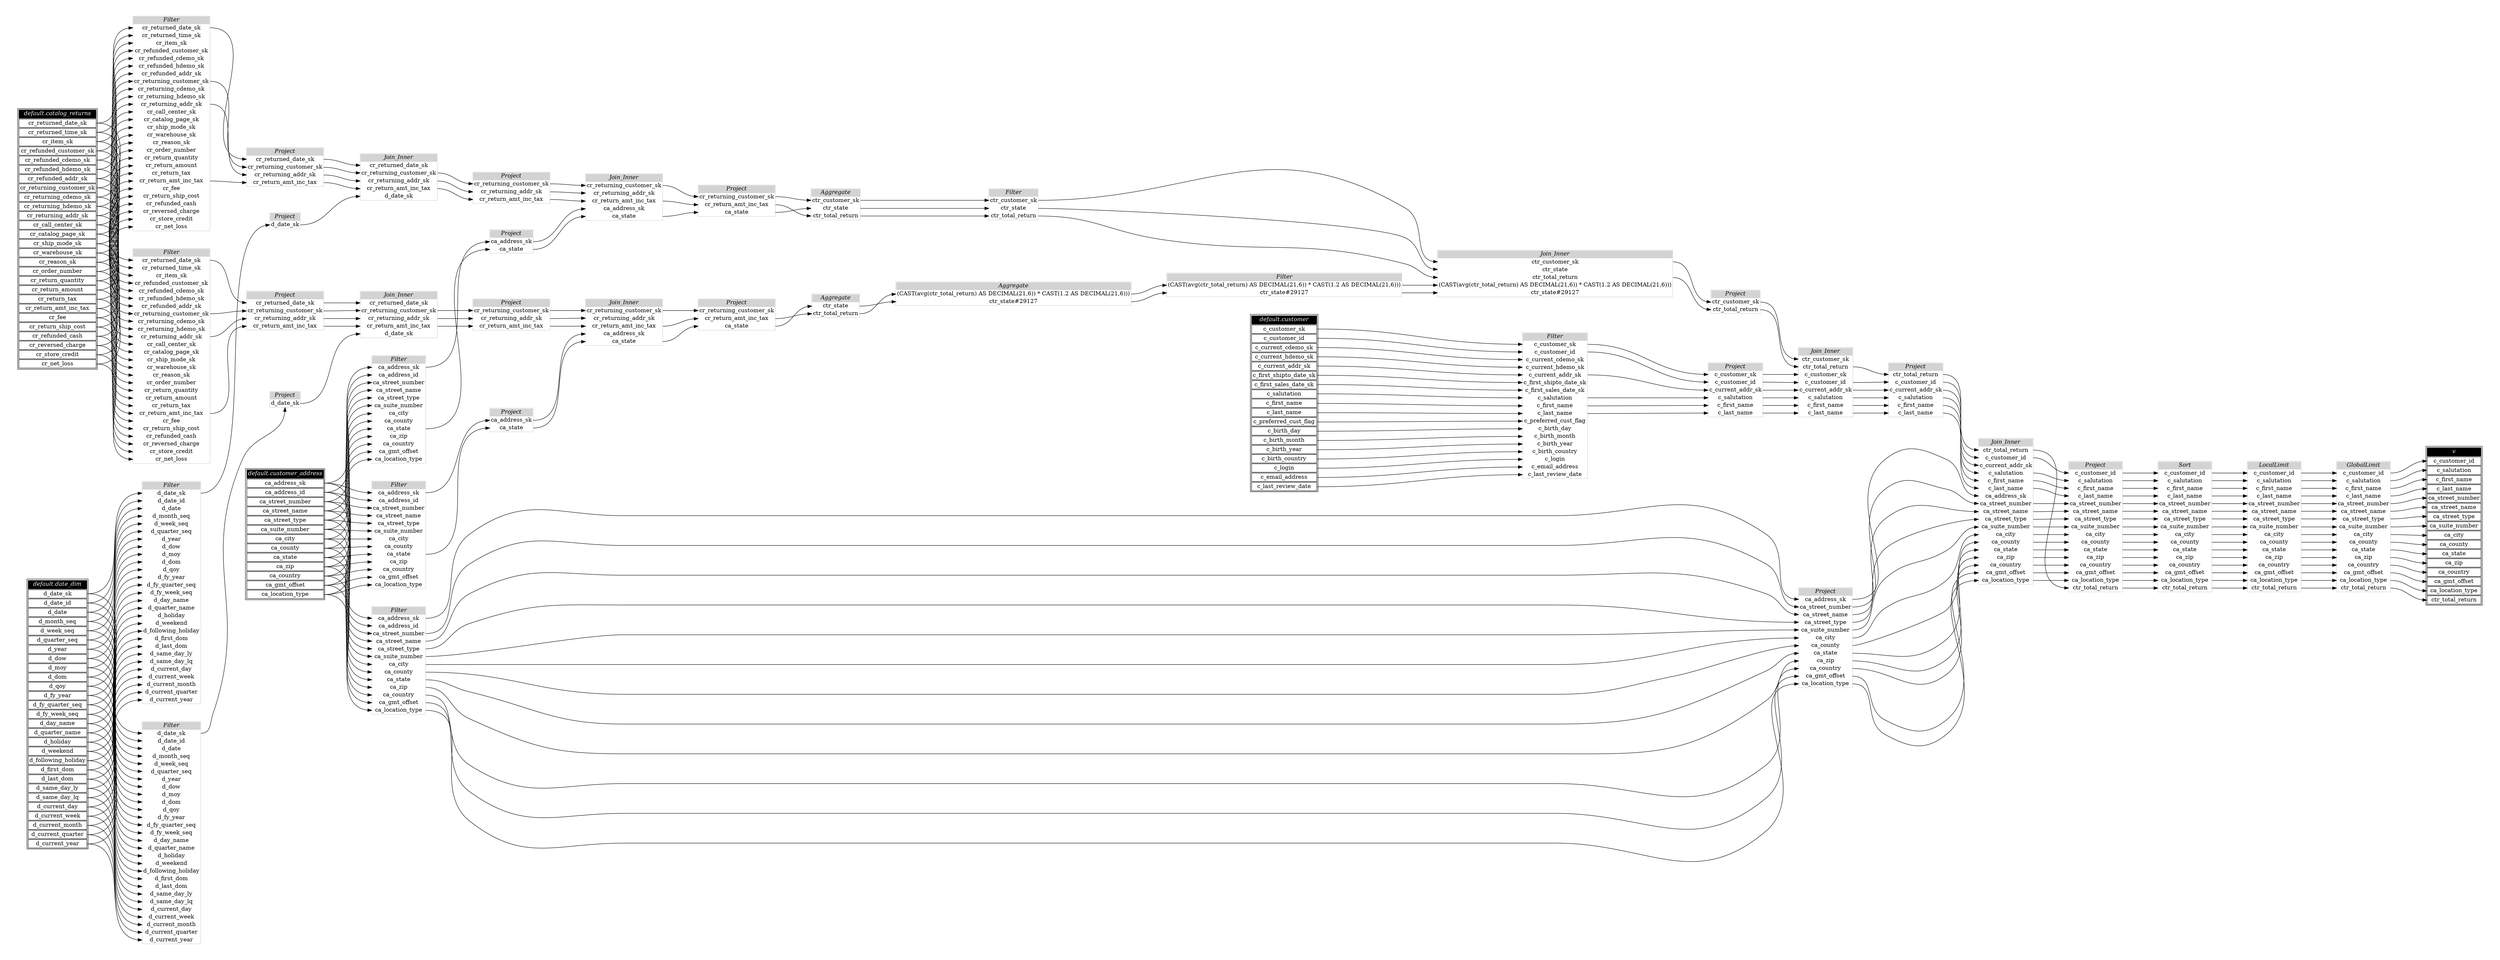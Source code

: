 // Automatically generated by TPCDSFlowTestSuite


digraph {
  graph [pad="0.5" nodesep="0.5" ranksep="1" fontname="Helvetica" rankdir=LR];
  node [shape=plaintext]

  
"Aggregate_4faf268" [label=<
<table color="lightgray" border="1" cellborder="0" cellspacing="0">
  <tr><td bgcolor="lightgray" port="nodeName"><i>Aggregate</i></td></tr>
  <tr><td port="0">(CAST(avg(ctr_total_return) AS DECIMAL(21,6)) * CAST(1.2 AS DECIMAL(21,6)))</td></tr>
<tr><td port="1">ctr_state#29127</td></tr>
</table>>];
     

"Aggregate_63ad8f0" [label=<
<table color="lightgray" border="1" cellborder="0" cellspacing="0">
  <tr><td bgcolor="lightgray" port="nodeName"><i>Aggregate</i></td></tr>
  <tr><td port="0">ctr_customer_sk</td></tr>
<tr><td port="1">ctr_state</td></tr>
<tr><td port="2">ctr_total_return</td></tr>
</table>>];
     

"Aggregate_ccaee70" [label=<
<table color="lightgray" border="1" cellborder="0" cellspacing="0">
  <tr><td bgcolor="lightgray" port="nodeName"><i>Aggregate</i></td></tr>
  <tr><td port="0">ctr_state</td></tr>
<tr><td port="1">ctr_total_return</td></tr>
</table>>];
     

"Filter_25ff10d" [label=<
<table color="lightgray" border="1" cellborder="0" cellspacing="0">
  <tr><td bgcolor="lightgray" port="nodeName"><i>Filter</i></td></tr>
  <tr><td port="0">ctr_customer_sk</td></tr>
<tr><td port="1">ctr_state</td></tr>
<tr><td port="2">ctr_total_return</td></tr>
</table>>];
     

"Filter_2889128" [label=<
<table color="lightgray" border="1" cellborder="0" cellspacing="0">
  <tr><td bgcolor="lightgray" port="nodeName"><i>Filter</i></td></tr>
  <tr><td port="0">ca_address_sk</td></tr>
<tr><td port="1">ca_address_id</td></tr>
<tr><td port="2">ca_street_number</td></tr>
<tr><td port="3">ca_street_name</td></tr>
<tr><td port="4">ca_street_type</td></tr>
<tr><td port="5">ca_suite_number</td></tr>
<tr><td port="6">ca_city</td></tr>
<tr><td port="7">ca_county</td></tr>
<tr><td port="8">ca_state</td></tr>
<tr><td port="9">ca_zip</td></tr>
<tr><td port="10">ca_country</td></tr>
<tr><td port="11">ca_gmt_offset</td></tr>
<tr><td port="12">ca_location_type</td></tr>
</table>>];
     

"Filter_29c713d" [label=<
<table color="lightgray" border="1" cellborder="0" cellspacing="0">
  <tr><td bgcolor="lightgray" port="nodeName"><i>Filter</i></td></tr>
  <tr><td port="0">d_date_sk</td></tr>
<tr><td port="1">d_date_id</td></tr>
<tr><td port="2">d_date</td></tr>
<tr><td port="3">d_month_seq</td></tr>
<tr><td port="4">d_week_seq</td></tr>
<tr><td port="5">d_quarter_seq</td></tr>
<tr><td port="6">d_year</td></tr>
<tr><td port="7">d_dow</td></tr>
<tr><td port="8">d_moy</td></tr>
<tr><td port="9">d_dom</td></tr>
<tr><td port="10">d_qoy</td></tr>
<tr><td port="11">d_fy_year</td></tr>
<tr><td port="12">d_fy_quarter_seq</td></tr>
<tr><td port="13">d_fy_week_seq</td></tr>
<tr><td port="14">d_day_name</td></tr>
<tr><td port="15">d_quarter_name</td></tr>
<tr><td port="16">d_holiday</td></tr>
<tr><td port="17">d_weekend</td></tr>
<tr><td port="18">d_following_holiday</td></tr>
<tr><td port="19">d_first_dom</td></tr>
<tr><td port="20">d_last_dom</td></tr>
<tr><td port="21">d_same_day_ly</td></tr>
<tr><td port="22">d_same_day_lq</td></tr>
<tr><td port="23">d_current_day</td></tr>
<tr><td port="24">d_current_week</td></tr>
<tr><td port="25">d_current_month</td></tr>
<tr><td port="26">d_current_quarter</td></tr>
<tr><td port="27">d_current_year</td></tr>
</table>>];
     

"Filter_5707869" [label=<
<table color="lightgray" border="1" cellborder="0" cellspacing="0">
  <tr><td bgcolor="lightgray" port="nodeName"><i>Filter</i></td></tr>
  <tr><td port="0">d_date_sk</td></tr>
<tr><td port="1">d_date_id</td></tr>
<tr><td port="2">d_date</td></tr>
<tr><td port="3">d_month_seq</td></tr>
<tr><td port="4">d_week_seq</td></tr>
<tr><td port="5">d_quarter_seq</td></tr>
<tr><td port="6">d_year</td></tr>
<tr><td port="7">d_dow</td></tr>
<tr><td port="8">d_moy</td></tr>
<tr><td port="9">d_dom</td></tr>
<tr><td port="10">d_qoy</td></tr>
<tr><td port="11">d_fy_year</td></tr>
<tr><td port="12">d_fy_quarter_seq</td></tr>
<tr><td port="13">d_fy_week_seq</td></tr>
<tr><td port="14">d_day_name</td></tr>
<tr><td port="15">d_quarter_name</td></tr>
<tr><td port="16">d_holiday</td></tr>
<tr><td port="17">d_weekend</td></tr>
<tr><td port="18">d_following_holiday</td></tr>
<tr><td port="19">d_first_dom</td></tr>
<tr><td port="20">d_last_dom</td></tr>
<tr><td port="21">d_same_day_ly</td></tr>
<tr><td port="22">d_same_day_lq</td></tr>
<tr><td port="23">d_current_day</td></tr>
<tr><td port="24">d_current_week</td></tr>
<tr><td port="25">d_current_month</td></tr>
<tr><td port="26">d_current_quarter</td></tr>
<tr><td port="27">d_current_year</td></tr>
</table>>];
     

"Filter_92d1bc7" [label=<
<table color="lightgray" border="1" cellborder="0" cellspacing="0">
  <tr><td bgcolor="lightgray" port="nodeName"><i>Filter</i></td></tr>
  <tr><td port="0">c_customer_sk</td></tr>
<tr><td port="1">c_customer_id</td></tr>
<tr><td port="2">c_current_cdemo_sk</td></tr>
<tr><td port="3">c_current_hdemo_sk</td></tr>
<tr><td port="4">c_current_addr_sk</td></tr>
<tr><td port="5">c_first_shipto_date_sk</td></tr>
<tr><td port="6">c_first_sales_date_sk</td></tr>
<tr><td port="7">c_salutation</td></tr>
<tr><td port="8">c_first_name</td></tr>
<tr><td port="9">c_last_name</td></tr>
<tr><td port="10">c_preferred_cust_flag</td></tr>
<tr><td port="11">c_birth_day</td></tr>
<tr><td port="12">c_birth_month</td></tr>
<tr><td port="13">c_birth_year</td></tr>
<tr><td port="14">c_birth_country</td></tr>
<tr><td port="15">c_login</td></tr>
<tr><td port="16">c_email_address</td></tr>
<tr><td port="17">c_last_review_date</td></tr>
</table>>];
     

"Filter_970981f" [label=<
<table color="lightgray" border="1" cellborder="0" cellspacing="0">
  <tr><td bgcolor="lightgray" port="nodeName"><i>Filter</i></td></tr>
  <tr><td port="0">cr_returned_date_sk</td></tr>
<tr><td port="1">cr_returned_time_sk</td></tr>
<tr><td port="2">cr_item_sk</td></tr>
<tr><td port="3">cr_refunded_customer_sk</td></tr>
<tr><td port="4">cr_refunded_cdemo_sk</td></tr>
<tr><td port="5">cr_refunded_hdemo_sk</td></tr>
<tr><td port="6">cr_refunded_addr_sk</td></tr>
<tr><td port="7">cr_returning_customer_sk</td></tr>
<tr><td port="8">cr_returning_cdemo_sk</td></tr>
<tr><td port="9">cr_returning_hdemo_sk</td></tr>
<tr><td port="10">cr_returning_addr_sk</td></tr>
<tr><td port="11">cr_call_center_sk</td></tr>
<tr><td port="12">cr_catalog_page_sk</td></tr>
<tr><td port="13">cr_ship_mode_sk</td></tr>
<tr><td port="14">cr_warehouse_sk</td></tr>
<tr><td port="15">cr_reason_sk</td></tr>
<tr><td port="16">cr_order_number</td></tr>
<tr><td port="17">cr_return_quantity</td></tr>
<tr><td port="18">cr_return_amount</td></tr>
<tr><td port="19">cr_return_tax</td></tr>
<tr><td port="20">cr_return_amt_inc_tax</td></tr>
<tr><td port="21">cr_fee</td></tr>
<tr><td port="22">cr_return_ship_cost</td></tr>
<tr><td port="23">cr_refunded_cash</td></tr>
<tr><td port="24">cr_reversed_charge</td></tr>
<tr><td port="25">cr_store_credit</td></tr>
<tr><td port="26">cr_net_loss</td></tr>
</table>>];
     

"Filter_9a5bfcf" [label=<
<table color="lightgray" border="1" cellborder="0" cellspacing="0">
  <tr><td bgcolor="lightgray" port="nodeName"><i>Filter</i></td></tr>
  <tr><td port="0">cr_returned_date_sk</td></tr>
<tr><td port="1">cr_returned_time_sk</td></tr>
<tr><td port="2">cr_item_sk</td></tr>
<tr><td port="3">cr_refunded_customer_sk</td></tr>
<tr><td port="4">cr_refunded_cdemo_sk</td></tr>
<tr><td port="5">cr_refunded_hdemo_sk</td></tr>
<tr><td port="6">cr_refunded_addr_sk</td></tr>
<tr><td port="7">cr_returning_customer_sk</td></tr>
<tr><td port="8">cr_returning_cdemo_sk</td></tr>
<tr><td port="9">cr_returning_hdemo_sk</td></tr>
<tr><td port="10">cr_returning_addr_sk</td></tr>
<tr><td port="11">cr_call_center_sk</td></tr>
<tr><td port="12">cr_catalog_page_sk</td></tr>
<tr><td port="13">cr_ship_mode_sk</td></tr>
<tr><td port="14">cr_warehouse_sk</td></tr>
<tr><td port="15">cr_reason_sk</td></tr>
<tr><td port="16">cr_order_number</td></tr>
<tr><td port="17">cr_return_quantity</td></tr>
<tr><td port="18">cr_return_amount</td></tr>
<tr><td port="19">cr_return_tax</td></tr>
<tr><td port="20">cr_return_amt_inc_tax</td></tr>
<tr><td port="21">cr_fee</td></tr>
<tr><td port="22">cr_return_ship_cost</td></tr>
<tr><td port="23">cr_refunded_cash</td></tr>
<tr><td port="24">cr_reversed_charge</td></tr>
<tr><td port="25">cr_store_credit</td></tr>
<tr><td port="26">cr_net_loss</td></tr>
</table>>];
     

"Filter_a758263" [label=<
<table color="lightgray" border="1" cellborder="0" cellspacing="0">
  <tr><td bgcolor="lightgray" port="nodeName"><i>Filter</i></td></tr>
  <tr><td port="0">(CAST(avg(ctr_total_return) AS DECIMAL(21,6)) * CAST(1.2 AS DECIMAL(21,6)))</td></tr>
<tr><td port="1">ctr_state#29127</td></tr>
</table>>];
     

"Filter_b9b3e85" [label=<
<table color="lightgray" border="1" cellborder="0" cellspacing="0">
  <tr><td bgcolor="lightgray" port="nodeName"><i>Filter</i></td></tr>
  <tr><td port="0">ca_address_sk</td></tr>
<tr><td port="1">ca_address_id</td></tr>
<tr><td port="2">ca_street_number</td></tr>
<tr><td port="3">ca_street_name</td></tr>
<tr><td port="4">ca_street_type</td></tr>
<tr><td port="5">ca_suite_number</td></tr>
<tr><td port="6">ca_city</td></tr>
<tr><td port="7">ca_county</td></tr>
<tr><td port="8">ca_state</td></tr>
<tr><td port="9">ca_zip</td></tr>
<tr><td port="10">ca_country</td></tr>
<tr><td port="11">ca_gmt_offset</td></tr>
<tr><td port="12">ca_location_type</td></tr>
</table>>];
     

"Filter_e42b12e" [label=<
<table color="lightgray" border="1" cellborder="0" cellspacing="0">
  <tr><td bgcolor="lightgray" port="nodeName"><i>Filter</i></td></tr>
  <tr><td port="0">ca_address_sk</td></tr>
<tr><td port="1">ca_address_id</td></tr>
<tr><td port="2">ca_street_number</td></tr>
<tr><td port="3">ca_street_name</td></tr>
<tr><td port="4">ca_street_type</td></tr>
<tr><td port="5">ca_suite_number</td></tr>
<tr><td port="6">ca_city</td></tr>
<tr><td port="7">ca_county</td></tr>
<tr><td port="8">ca_state</td></tr>
<tr><td port="9">ca_zip</td></tr>
<tr><td port="10">ca_country</td></tr>
<tr><td port="11">ca_gmt_offset</td></tr>
<tr><td port="12">ca_location_type</td></tr>
</table>>];
     

"GlobalLimit_1ef8890" [label=<
<table color="lightgray" border="1" cellborder="0" cellspacing="0">
  <tr><td bgcolor="lightgray" port="nodeName"><i>GlobalLimit</i></td></tr>
  <tr><td port="0">c_customer_id</td></tr>
<tr><td port="1">c_salutation</td></tr>
<tr><td port="2">c_first_name</td></tr>
<tr><td port="3">c_last_name</td></tr>
<tr><td port="4">ca_street_number</td></tr>
<tr><td port="5">ca_street_name</td></tr>
<tr><td port="6">ca_street_type</td></tr>
<tr><td port="7">ca_suite_number</td></tr>
<tr><td port="8">ca_city</td></tr>
<tr><td port="9">ca_county</td></tr>
<tr><td port="10">ca_state</td></tr>
<tr><td port="11">ca_zip</td></tr>
<tr><td port="12">ca_country</td></tr>
<tr><td port="13">ca_gmt_offset</td></tr>
<tr><td port="14">ca_location_type</td></tr>
<tr><td port="15">ctr_total_return</td></tr>
</table>>];
     

"Join_Inner_1e5fcd0" [label=<
<table color="lightgray" border="1" cellborder="0" cellspacing="0">
  <tr><td bgcolor="lightgray" port="nodeName"><i>Join_Inner</i></td></tr>
  <tr><td port="0">cr_returned_date_sk</td></tr>
<tr><td port="1">cr_returning_customer_sk</td></tr>
<tr><td port="2">cr_returning_addr_sk</td></tr>
<tr><td port="3">cr_return_amt_inc_tax</td></tr>
<tr><td port="4">d_date_sk</td></tr>
</table>>];
     

"Join_Inner_22d3d0d" [label=<
<table color="lightgray" border="1" cellborder="0" cellspacing="0">
  <tr><td bgcolor="lightgray" port="nodeName"><i>Join_Inner</i></td></tr>
  <tr><td port="0">ctr_customer_sk</td></tr>
<tr><td port="1">ctr_total_return</td></tr>
<tr><td port="2">c_customer_sk</td></tr>
<tr><td port="3">c_customer_id</td></tr>
<tr><td port="4">c_current_addr_sk</td></tr>
<tr><td port="5">c_salutation</td></tr>
<tr><td port="6">c_first_name</td></tr>
<tr><td port="7">c_last_name</td></tr>
</table>>];
     

"Join_Inner_6b520e2" [label=<
<table color="lightgray" border="1" cellborder="0" cellspacing="0">
  <tr><td bgcolor="lightgray" port="nodeName"><i>Join_Inner</i></td></tr>
  <tr><td port="0">cr_returned_date_sk</td></tr>
<tr><td port="1">cr_returning_customer_sk</td></tr>
<tr><td port="2">cr_returning_addr_sk</td></tr>
<tr><td port="3">cr_return_amt_inc_tax</td></tr>
<tr><td port="4">d_date_sk</td></tr>
</table>>];
     

"Join_Inner_6c4d53d" [label=<
<table color="lightgray" border="1" cellborder="0" cellspacing="0">
  <tr><td bgcolor="lightgray" port="nodeName"><i>Join_Inner</i></td></tr>
  <tr><td port="0">ctr_customer_sk</td></tr>
<tr><td port="1">ctr_state</td></tr>
<tr><td port="2">ctr_total_return</td></tr>
<tr><td port="3">(CAST(avg(ctr_total_return) AS DECIMAL(21,6)) * CAST(1.2 AS DECIMAL(21,6)))</td></tr>
<tr><td port="4">ctr_state#29127</td></tr>
</table>>];
     

"Join_Inner_9f392e6" [label=<
<table color="lightgray" border="1" cellborder="0" cellspacing="0">
  <tr><td bgcolor="lightgray" port="nodeName"><i>Join_Inner</i></td></tr>
  <tr><td port="0">cr_returning_customer_sk</td></tr>
<tr><td port="1">cr_returning_addr_sk</td></tr>
<tr><td port="2">cr_return_amt_inc_tax</td></tr>
<tr><td port="3">ca_address_sk</td></tr>
<tr><td port="4">ca_state</td></tr>
</table>>];
     

"Join_Inner_a400f19" [label=<
<table color="lightgray" border="1" cellborder="0" cellspacing="0">
  <tr><td bgcolor="lightgray" port="nodeName"><i>Join_Inner</i></td></tr>
  <tr><td port="0">cr_returning_customer_sk</td></tr>
<tr><td port="1">cr_returning_addr_sk</td></tr>
<tr><td port="2">cr_return_amt_inc_tax</td></tr>
<tr><td port="3">ca_address_sk</td></tr>
<tr><td port="4">ca_state</td></tr>
</table>>];
     

"Join_Inner_d819662" [label=<
<table color="lightgray" border="1" cellborder="0" cellspacing="0">
  <tr><td bgcolor="lightgray" port="nodeName"><i>Join_Inner</i></td></tr>
  <tr><td port="0">ctr_total_return</td></tr>
<tr><td port="1">c_customer_id</td></tr>
<tr><td port="2">c_current_addr_sk</td></tr>
<tr><td port="3">c_salutation</td></tr>
<tr><td port="4">c_first_name</td></tr>
<tr><td port="5">c_last_name</td></tr>
<tr><td port="6">ca_address_sk</td></tr>
<tr><td port="7">ca_street_number</td></tr>
<tr><td port="8">ca_street_name</td></tr>
<tr><td port="9">ca_street_type</td></tr>
<tr><td port="10">ca_suite_number</td></tr>
<tr><td port="11">ca_city</td></tr>
<tr><td port="12">ca_county</td></tr>
<tr><td port="13">ca_state</td></tr>
<tr><td port="14">ca_zip</td></tr>
<tr><td port="15">ca_country</td></tr>
<tr><td port="16">ca_gmt_offset</td></tr>
<tr><td port="17">ca_location_type</td></tr>
</table>>];
     

"LocalLimit_5e325e5" [label=<
<table color="lightgray" border="1" cellborder="0" cellspacing="0">
  <tr><td bgcolor="lightgray" port="nodeName"><i>LocalLimit</i></td></tr>
  <tr><td port="0">c_customer_id</td></tr>
<tr><td port="1">c_salutation</td></tr>
<tr><td port="2">c_first_name</td></tr>
<tr><td port="3">c_last_name</td></tr>
<tr><td port="4">ca_street_number</td></tr>
<tr><td port="5">ca_street_name</td></tr>
<tr><td port="6">ca_street_type</td></tr>
<tr><td port="7">ca_suite_number</td></tr>
<tr><td port="8">ca_city</td></tr>
<tr><td port="9">ca_county</td></tr>
<tr><td port="10">ca_state</td></tr>
<tr><td port="11">ca_zip</td></tr>
<tr><td port="12">ca_country</td></tr>
<tr><td port="13">ca_gmt_offset</td></tr>
<tr><td port="14">ca_location_type</td></tr>
<tr><td port="15">ctr_total_return</td></tr>
</table>>];
     

"Project_12f8a5c" [label=<
<table color="lightgray" border="1" cellborder="0" cellspacing="0">
  <tr><td bgcolor="lightgray" port="nodeName"><i>Project</i></td></tr>
  <tr><td port="0">c_customer_sk</td></tr>
<tr><td port="1">c_customer_id</td></tr>
<tr><td port="2">c_current_addr_sk</td></tr>
<tr><td port="3">c_salutation</td></tr>
<tr><td port="4">c_first_name</td></tr>
<tr><td port="5">c_last_name</td></tr>
</table>>];
     

"Project_3a1d120" [label=<
<table color="lightgray" border="1" cellborder="0" cellspacing="0">
  <tr><td bgcolor="lightgray" port="nodeName"><i>Project</i></td></tr>
  <tr><td port="0">ca_address_sk</td></tr>
<tr><td port="1">ca_state</td></tr>
</table>>];
     

"Project_4c7f43f" [label=<
<table color="lightgray" border="1" cellborder="0" cellspacing="0">
  <tr><td bgcolor="lightgray" port="nodeName"><i>Project</i></td></tr>
  <tr><td port="0">d_date_sk</td></tr>
</table>>];
     

"Project_5468d86" [label=<
<table color="lightgray" border="1" cellborder="0" cellspacing="0">
  <tr><td bgcolor="lightgray" port="nodeName"><i>Project</i></td></tr>
  <tr><td port="0">ca_address_sk</td></tr>
<tr><td port="1">ca_street_number</td></tr>
<tr><td port="2">ca_street_name</td></tr>
<tr><td port="3">ca_street_type</td></tr>
<tr><td port="4">ca_suite_number</td></tr>
<tr><td port="5">ca_city</td></tr>
<tr><td port="6">ca_county</td></tr>
<tr><td port="7">ca_state</td></tr>
<tr><td port="8">ca_zip</td></tr>
<tr><td port="9">ca_country</td></tr>
<tr><td port="10">ca_gmt_offset</td></tr>
<tr><td port="11">ca_location_type</td></tr>
</table>>];
     

"Project_598e6ea" [label=<
<table color="lightgray" border="1" cellborder="0" cellspacing="0">
  <tr><td bgcolor="lightgray" port="nodeName"><i>Project</i></td></tr>
  <tr><td port="0">cr_returning_customer_sk</td></tr>
<tr><td port="1">cr_returning_addr_sk</td></tr>
<tr><td port="2">cr_return_amt_inc_tax</td></tr>
</table>>];
     

"Project_5d15717" [label=<
<table color="lightgray" border="1" cellborder="0" cellspacing="0">
  <tr><td bgcolor="lightgray" port="nodeName"><i>Project</i></td></tr>
  <tr><td port="0">cr_returned_date_sk</td></tr>
<tr><td port="1">cr_returning_customer_sk</td></tr>
<tr><td port="2">cr_returning_addr_sk</td></tr>
<tr><td port="3">cr_return_amt_inc_tax</td></tr>
</table>>];
     

"Project_66303fc" [label=<
<table color="lightgray" border="1" cellborder="0" cellspacing="0">
  <tr><td bgcolor="lightgray" port="nodeName"><i>Project</i></td></tr>
  <tr><td port="0">c_customer_id</td></tr>
<tr><td port="1">c_salutation</td></tr>
<tr><td port="2">c_first_name</td></tr>
<tr><td port="3">c_last_name</td></tr>
<tr><td port="4">ca_street_number</td></tr>
<tr><td port="5">ca_street_name</td></tr>
<tr><td port="6">ca_street_type</td></tr>
<tr><td port="7">ca_suite_number</td></tr>
<tr><td port="8">ca_city</td></tr>
<tr><td port="9">ca_county</td></tr>
<tr><td port="10">ca_state</td></tr>
<tr><td port="11">ca_zip</td></tr>
<tr><td port="12">ca_country</td></tr>
<tr><td port="13">ca_gmt_offset</td></tr>
<tr><td port="14">ca_location_type</td></tr>
<tr><td port="15">ctr_total_return</td></tr>
</table>>];
     

"Project_7632cba" [label=<
<table color="lightgray" border="1" cellborder="0" cellspacing="0">
  <tr><td bgcolor="lightgray" port="nodeName"><i>Project</i></td></tr>
  <tr><td port="0">cr_returning_customer_sk</td></tr>
<tr><td port="1">cr_return_amt_inc_tax</td></tr>
<tr><td port="2">ca_state</td></tr>
</table>>];
     

"Project_8134287" [label=<
<table color="lightgray" border="1" cellborder="0" cellspacing="0">
  <tr><td bgcolor="lightgray" port="nodeName"><i>Project</i></td></tr>
  <tr><td port="0">ctr_total_return</td></tr>
<tr><td port="1">c_customer_id</td></tr>
<tr><td port="2">c_current_addr_sk</td></tr>
<tr><td port="3">c_salutation</td></tr>
<tr><td port="4">c_first_name</td></tr>
<tr><td port="5">c_last_name</td></tr>
</table>>];
     

"Project_8ffe678" [label=<
<table color="lightgray" border="1" cellborder="0" cellspacing="0">
  <tr><td bgcolor="lightgray" port="nodeName"><i>Project</i></td></tr>
  <tr><td port="0">cr_returning_customer_sk</td></tr>
<tr><td port="1">cr_returning_addr_sk</td></tr>
<tr><td port="2">cr_return_amt_inc_tax</td></tr>
</table>>];
     

"Project_900036c" [label=<
<table color="lightgray" border="1" cellborder="0" cellspacing="0">
  <tr><td bgcolor="lightgray" port="nodeName"><i>Project</i></td></tr>
  <tr><td port="0">ctr_customer_sk</td></tr>
<tr><td port="1">ctr_total_return</td></tr>
</table>>];
     

"Project_bb21316" [label=<
<table color="lightgray" border="1" cellborder="0" cellspacing="0">
  <tr><td bgcolor="lightgray" port="nodeName"><i>Project</i></td></tr>
  <tr><td port="0">ca_address_sk</td></tr>
<tr><td port="1">ca_state</td></tr>
</table>>];
     

"Project_e6acd89" [label=<
<table color="lightgray" border="1" cellborder="0" cellspacing="0">
  <tr><td bgcolor="lightgray" port="nodeName"><i>Project</i></td></tr>
  <tr><td port="0">cr_returned_date_sk</td></tr>
<tr><td port="1">cr_returning_customer_sk</td></tr>
<tr><td port="2">cr_returning_addr_sk</td></tr>
<tr><td port="3">cr_return_amt_inc_tax</td></tr>
</table>>];
     

"Project_fb8ad3b" [label=<
<table color="lightgray" border="1" cellborder="0" cellspacing="0">
  <tr><td bgcolor="lightgray" port="nodeName"><i>Project</i></td></tr>
  <tr><td port="0">cr_returning_customer_sk</td></tr>
<tr><td port="1">cr_return_amt_inc_tax</td></tr>
<tr><td port="2">ca_state</td></tr>
</table>>];
     

"Project_fd31bdd" [label=<
<table color="lightgray" border="1" cellborder="0" cellspacing="0">
  <tr><td bgcolor="lightgray" port="nodeName"><i>Project</i></td></tr>
  <tr><td port="0">d_date_sk</td></tr>
</table>>];
     

"Sort_0e99eb8" [label=<
<table color="lightgray" border="1" cellborder="0" cellspacing="0">
  <tr><td bgcolor="lightgray" port="nodeName"><i>Sort</i></td></tr>
  <tr><td port="0">c_customer_id</td></tr>
<tr><td port="1">c_salutation</td></tr>
<tr><td port="2">c_first_name</td></tr>
<tr><td port="3">c_last_name</td></tr>
<tr><td port="4">ca_street_number</td></tr>
<tr><td port="5">ca_street_name</td></tr>
<tr><td port="6">ca_street_type</td></tr>
<tr><td port="7">ca_suite_number</td></tr>
<tr><td port="8">ca_city</td></tr>
<tr><td port="9">ca_county</td></tr>
<tr><td port="10">ca_state</td></tr>
<tr><td port="11">ca_zip</td></tr>
<tr><td port="12">ca_country</td></tr>
<tr><td port="13">ca_gmt_offset</td></tr>
<tr><td port="14">ca_location_type</td></tr>
<tr><td port="15">ctr_total_return</td></tr>
</table>>];
     

"default.catalog_returns" [color="black" label=<
<table>
  <tr><td bgcolor="black" port="nodeName"><i><font color="white">default.catalog_returns</font></i></td></tr>
  <tr><td port="0">cr_returned_date_sk</td></tr>
<tr><td port="1">cr_returned_time_sk</td></tr>
<tr><td port="2">cr_item_sk</td></tr>
<tr><td port="3">cr_refunded_customer_sk</td></tr>
<tr><td port="4">cr_refunded_cdemo_sk</td></tr>
<tr><td port="5">cr_refunded_hdemo_sk</td></tr>
<tr><td port="6">cr_refunded_addr_sk</td></tr>
<tr><td port="7">cr_returning_customer_sk</td></tr>
<tr><td port="8">cr_returning_cdemo_sk</td></tr>
<tr><td port="9">cr_returning_hdemo_sk</td></tr>
<tr><td port="10">cr_returning_addr_sk</td></tr>
<tr><td port="11">cr_call_center_sk</td></tr>
<tr><td port="12">cr_catalog_page_sk</td></tr>
<tr><td port="13">cr_ship_mode_sk</td></tr>
<tr><td port="14">cr_warehouse_sk</td></tr>
<tr><td port="15">cr_reason_sk</td></tr>
<tr><td port="16">cr_order_number</td></tr>
<tr><td port="17">cr_return_quantity</td></tr>
<tr><td port="18">cr_return_amount</td></tr>
<tr><td port="19">cr_return_tax</td></tr>
<tr><td port="20">cr_return_amt_inc_tax</td></tr>
<tr><td port="21">cr_fee</td></tr>
<tr><td port="22">cr_return_ship_cost</td></tr>
<tr><td port="23">cr_refunded_cash</td></tr>
<tr><td port="24">cr_reversed_charge</td></tr>
<tr><td port="25">cr_store_credit</td></tr>
<tr><td port="26">cr_net_loss</td></tr>
</table>>];
     

"default.customer" [color="black" label=<
<table>
  <tr><td bgcolor="black" port="nodeName"><i><font color="white">default.customer</font></i></td></tr>
  <tr><td port="0">c_customer_sk</td></tr>
<tr><td port="1">c_customer_id</td></tr>
<tr><td port="2">c_current_cdemo_sk</td></tr>
<tr><td port="3">c_current_hdemo_sk</td></tr>
<tr><td port="4">c_current_addr_sk</td></tr>
<tr><td port="5">c_first_shipto_date_sk</td></tr>
<tr><td port="6">c_first_sales_date_sk</td></tr>
<tr><td port="7">c_salutation</td></tr>
<tr><td port="8">c_first_name</td></tr>
<tr><td port="9">c_last_name</td></tr>
<tr><td port="10">c_preferred_cust_flag</td></tr>
<tr><td port="11">c_birth_day</td></tr>
<tr><td port="12">c_birth_month</td></tr>
<tr><td port="13">c_birth_year</td></tr>
<tr><td port="14">c_birth_country</td></tr>
<tr><td port="15">c_login</td></tr>
<tr><td port="16">c_email_address</td></tr>
<tr><td port="17">c_last_review_date</td></tr>
</table>>];
     

"default.customer_address" [color="black" label=<
<table>
  <tr><td bgcolor="black" port="nodeName"><i><font color="white">default.customer_address</font></i></td></tr>
  <tr><td port="0">ca_address_sk</td></tr>
<tr><td port="1">ca_address_id</td></tr>
<tr><td port="2">ca_street_number</td></tr>
<tr><td port="3">ca_street_name</td></tr>
<tr><td port="4">ca_street_type</td></tr>
<tr><td port="5">ca_suite_number</td></tr>
<tr><td port="6">ca_city</td></tr>
<tr><td port="7">ca_county</td></tr>
<tr><td port="8">ca_state</td></tr>
<tr><td port="9">ca_zip</td></tr>
<tr><td port="10">ca_country</td></tr>
<tr><td port="11">ca_gmt_offset</td></tr>
<tr><td port="12">ca_location_type</td></tr>
</table>>];
     

"default.date_dim" [color="black" label=<
<table>
  <tr><td bgcolor="black" port="nodeName"><i><font color="white">default.date_dim</font></i></td></tr>
  <tr><td port="0">d_date_sk</td></tr>
<tr><td port="1">d_date_id</td></tr>
<tr><td port="2">d_date</td></tr>
<tr><td port="3">d_month_seq</td></tr>
<tr><td port="4">d_week_seq</td></tr>
<tr><td port="5">d_quarter_seq</td></tr>
<tr><td port="6">d_year</td></tr>
<tr><td port="7">d_dow</td></tr>
<tr><td port="8">d_moy</td></tr>
<tr><td port="9">d_dom</td></tr>
<tr><td port="10">d_qoy</td></tr>
<tr><td port="11">d_fy_year</td></tr>
<tr><td port="12">d_fy_quarter_seq</td></tr>
<tr><td port="13">d_fy_week_seq</td></tr>
<tr><td port="14">d_day_name</td></tr>
<tr><td port="15">d_quarter_name</td></tr>
<tr><td port="16">d_holiday</td></tr>
<tr><td port="17">d_weekend</td></tr>
<tr><td port="18">d_following_holiday</td></tr>
<tr><td port="19">d_first_dom</td></tr>
<tr><td port="20">d_last_dom</td></tr>
<tr><td port="21">d_same_day_ly</td></tr>
<tr><td port="22">d_same_day_lq</td></tr>
<tr><td port="23">d_current_day</td></tr>
<tr><td port="24">d_current_week</td></tr>
<tr><td port="25">d_current_month</td></tr>
<tr><td port="26">d_current_quarter</td></tr>
<tr><td port="27">d_current_year</td></tr>
</table>>];
     

"v" [color="black" label=<
<table>
  <tr><td bgcolor="black" port="nodeName"><i><font color="white">v</font></i></td></tr>
  <tr><td port="0">c_customer_id</td></tr>
<tr><td port="1">c_salutation</td></tr>
<tr><td port="2">c_first_name</td></tr>
<tr><td port="3">c_last_name</td></tr>
<tr><td port="4">ca_street_number</td></tr>
<tr><td port="5">ca_street_name</td></tr>
<tr><td port="6">ca_street_type</td></tr>
<tr><td port="7">ca_suite_number</td></tr>
<tr><td port="8">ca_city</td></tr>
<tr><td port="9">ca_county</td></tr>
<tr><td port="10">ca_state</td></tr>
<tr><td port="11">ca_zip</td></tr>
<tr><td port="12">ca_country</td></tr>
<tr><td port="13">ca_gmt_offset</td></tr>
<tr><td port="14">ca_location_type</td></tr>
<tr><td port="15">ctr_total_return</td></tr>
</table>>];
     
  "Aggregate_4faf268":0 -> "Filter_a758263":0;
"Aggregate_4faf268":1 -> "Filter_a758263":1;
"Aggregate_63ad8f0":0 -> "Filter_25ff10d":0;
"Aggregate_63ad8f0":1 -> "Filter_25ff10d":1;
"Aggregate_63ad8f0":2 -> "Filter_25ff10d":2;
"Aggregate_ccaee70":0 -> "Aggregate_4faf268":1;
"Aggregate_ccaee70":1 -> "Aggregate_4faf268":0;
"Filter_25ff10d":0 -> "Join_Inner_6c4d53d":0;
"Filter_25ff10d":1 -> "Join_Inner_6c4d53d":1;
"Filter_25ff10d":2 -> "Join_Inner_6c4d53d":2;
"Filter_2889128":0 -> "Project_3a1d120":0;
"Filter_2889128":8 -> "Project_3a1d120":1;
"Filter_29c713d":0 -> "Project_4c7f43f":0;
"Filter_5707869":0 -> "Project_fd31bdd":0;
"Filter_92d1bc7":0 -> "Project_12f8a5c":0;
"Filter_92d1bc7":1 -> "Project_12f8a5c":1;
"Filter_92d1bc7":4 -> "Project_12f8a5c":2;
"Filter_92d1bc7":7 -> "Project_12f8a5c":3;
"Filter_92d1bc7":8 -> "Project_12f8a5c":4;
"Filter_92d1bc7":9 -> "Project_12f8a5c":5;
"Filter_970981f":0 -> "Project_e6acd89":0;
"Filter_970981f":10 -> "Project_e6acd89":2;
"Filter_970981f":20 -> "Project_e6acd89":3;
"Filter_970981f":7 -> "Project_e6acd89":1;
"Filter_9a5bfcf":0 -> "Project_5d15717":0;
"Filter_9a5bfcf":10 -> "Project_5d15717":2;
"Filter_9a5bfcf":20 -> "Project_5d15717":3;
"Filter_9a5bfcf":7 -> "Project_5d15717":1;
"Filter_a758263":0 -> "Join_Inner_6c4d53d":3;
"Filter_a758263":1 -> "Join_Inner_6c4d53d":4;
"Filter_b9b3e85":0 -> "Project_5468d86":0;
"Filter_b9b3e85":10 -> "Project_5468d86":9;
"Filter_b9b3e85":11 -> "Project_5468d86":10;
"Filter_b9b3e85":12 -> "Project_5468d86":11;
"Filter_b9b3e85":2 -> "Project_5468d86":1;
"Filter_b9b3e85":3 -> "Project_5468d86":2;
"Filter_b9b3e85":4 -> "Project_5468d86":3;
"Filter_b9b3e85":5 -> "Project_5468d86":4;
"Filter_b9b3e85":6 -> "Project_5468d86":5;
"Filter_b9b3e85":7 -> "Project_5468d86":6;
"Filter_b9b3e85":8 -> "Project_5468d86":7;
"Filter_b9b3e85":9 -> "Project_5468d86":8;
"Filter_e42b12e":0 -> "Project_bb21316":0;
"Filter_e42b12e":8 -> "Project_bb21316":1;
"GlobalLimit_1ef8890":0 -> "v":0;
"GlobalLimit_1ef8890":1 -> "v":1;
"GlobalLimit_1ef8890":10 -> "v":10;
"GlobalLimit_1ef8890":11 -> "v":11;
"GlobalLimit_1ef8890":12 -> "v":12;
"GlobalLimit_1ef8890":13 -> "v":13;
"GlobalLimit_1ef8890":14 -> "v":14;
"GlobalLimit_1ef8890":15 -> "v":15;
"GlobalLimit_1ef8890":2 -> "v":2;
"GlobalLimit_1ef8890":3 -> "v":3;
"GlobalLimit_1ef8890":4 -> "v":4;
"GlobalLimit_1ef8890":5 -> "v":5;
"GlobalLimit_1ef8890":6 -> "v":6;
"GlobalLimit_1ef8890":7 -> "v":7;
"GlobalLimit_1ef8890":8 -> "v":8;
"GlobalLimit_1ef8890":9 -> "v":9;
"Join_Inner_1e5fcd0":1 -> "Project_8ffe678":0;
"Join_Inner_1e5fcd0":2 -> "Project_8ffe678":1;
"Join_Inner_1e5fcd0":3 -> "Project_8ffe678":2;
"Join_Inner_22d3d0d":1 -> "Project_8134287":0;
"Join_Inner_22d3d0d":3 -> "Project_8134287":1;
"Join_Inner_22d3d0d":4 -> "Project_8134287":2;
"Join_Inner_22d3d0d":5 -> "Project_8134287":3;
"Join_Inner_22d3d0d":6 -> "Project_8134287":4;
"Join_Inner_22d3d0d":7 -> "Project_8134287":5;
"Join_Inner_6b520e2":1 -> "Project_598e6ea":0;
"Join_Inner_6b520e2":2 -> "Project_598e6ea":1;
"Join_Inner_6b520e2":3 -> "Project_598e6ea":2;
"Join_Inner_6c4d53d":0 -> "Project_900036c":0;
"Join_Inner_6c4d53d":2 -> "Project_900036c":1;
"Join_Inner_9f392e6":0 -> "Project_fb8ad3b":0;
"Join_Inner_9f392e6":2 -> "Project_fb8ad3b":1;
"Join_Inner_9f392e6":4 -> "Project_fb8ad3b":2;
"Join_Inner_a400f19":0 -> "Project_7632cba":0;
"Join_Inner_a400f19":2 -> "Project_7632cba":1;
"Join_Inner_a400f19":4 -> "Project_7632cba":2;
"Join_Inner_d819662":0 -> "Project_66303fc":15;
"Join_Inner_d819662":1 -> "Project_66303fc":0;
"Join_Inner_d819662":10 -> "Project_66303fc":7;
"Join_Inner_d819662":11 -> "Project_66303fc":8;
"Join_Inner_d819662":12 -> "Project_66303fc":9;
"Join_Inner_d819662":13 -> "Project_66303fc":10;
"Join_Inner_d819662":14 -> "Project_66303fc":11;
"Join_Inner_d819662":15 -> "Project_66303fc":12;
"Join_Inner_d819662":16 -> "Project_66303fc":13;
"Join_Inner_d819662":17 -> "Project_66303fc":14;
"Join_Inner_d819662":3 -> "Project_66303fc":1;
"Join_Inner_d819662":4 -> "Project_66303fc":2;
"Join_Inner_d819662":5 -> "Project_66303fc":3;
"Join_Inner_d819662":7 -> "Project_66303fc":4;
"Join_Inner_d819662":8 -> "Project_66303fc":5;
"Join_Inner_d819662":9 -> "Project_66303fc":6;
"LocalLimit_5e325e5":0 -> "GlobalLimit_1ef8890":0;
"LocalLimit_5e325e5":1 -> "GlobalLimit_1ef8890":1;
"LocalLimit_5e325e5":10 -> "GlobalLimit_1ef8890":10;
"LocalLimit_5e325e5":11 -> "GlobalLimit_1ef8890":11;
"LocalLimit_5e325e5":12 -> "GlobalLimit_1ef8890":12;
"LocalLimit_5e325e5":13 -> "GlobalLimit_1ef8890":13;
"LocalLimit_5e325e5":14 -> "GlobalLimit_1ef8890":14;
"LocalLimit_5e325e5":15 -> "GlobalLimit_1ef8890":15;
"LocalLimit_5e325e5":2 -> "GlobalLimit_1ef8890":2;
"LocalLimit_5e325e5":3 -> "GlobalLimit_1ef8890":3;
"LocalLimit_5e325e5":4 -> "GlobalLimit_1ef8890":4;
"LocalLimit_5e325e5":5 -> "GlobalLimit_1ef8890":5;
"LocalLimit_5e325e5":6 -> "GlobalLimit_1ef8890":6;
"LocalLimit_5e325e5":7 -> "GlobalLimit_1ef8890":7;
"LocalLimit_5e325e5":8 -> "GlobalLimit_1ef8890":8;
"LocalLimit_5e325e5":9 -> "GlobalLimit_1ef8890":9;
"Project_12f8a5c":0 -> "Join_Inner_22d3d0d":2;
"Project_12f8a5c":1 -> "Join_Inner_22d3d0d":3;
"Project_12f8a5c":2 -> "Join_Inner_22d3d0d":4;
"Project_12f8a5c":3 -> "Join_Inner_22d3d0d":5;
"Project_12f8a5c":4 -> "Join_Inner_22d3d0d":6;
"Project_12f8a5c":5 -> "Join_Inner_22d3d0d":7;
"Project_3a1d120":0 -> "Join_Inner_a400f19":3;
"Project_3a1d120":1 -> "Join_Inner_a400f19":4;
"Project_4c7f43f":0 -> "Join_Inner_1e5fcd0":4;
"Project_5468d86":0 -> "Join_Inner_d819662":6;
"Project_5468d86":1 -> "Join_Inner_d819662":7;
"Project_5468d86":10 -> "Join_Inner_d819662":16;
"Project_5468d86":11 -> "Join_Inner_d819662":17;
"Project_5468d86":2 -> "Join_Inner_d819662":8;
"Project_5468d86":3 -> "Join_Inner_d819662":9;
"Project_5468d86":4 -> "Join_Inner_d819662":10;
"Project_5468d86":5 -> "Join_Inner_d819662":11;
"Project_5468d86":6 -> "Join_Inner_d819662":12;
"Project_5468d86":7 -> "Join_Inner_d819662":13;
"Project_5468d86":8 -> "Join_Inner_d819662":14;
"Project_5468d86":9 -> "Join_Inner_d819662":15;
"Project_598e6ea":0 -> "Join_Inner_a400f19":0;
"Project_598e6ea":1 -> "Join_Inner_a400f19":1;
"Project_598e6ea":2 -> "Join_Inner_a400f19":2;
"Project_5d15717":0 -> "Join_Inner_1e5fcd0":0;
"Project_5d15717":1 -> "Join_Inner_1e5fcd0":1;
"Project_5d15717":2 -> "Join_Inner_1e5fcd0":2;
"Project_5d15717":3 -> "Join_Inner_1e5fcd0":3;
"Project_66303fc":0 -> "Sort_0e99eb8":0;
"Project_66303fc":1 -> "Sort_0e99eb8":1;
"Project_66303fc":10 -> "Sort_0e99eb8":10;
"Project_66303fc":11 -> "Sort_0e99eb8":11;
"Project_66303fc":12 -> "Sort_0e99eb8":12;
"Project_66303fc":13 -> "Sort_0e99eb8":13;
"Project_66303fc":14 -> "Sort_0e99eb8":14;
"Project_66303fc":15 -> "Sort_0e99eb8":15;
"Project_66303fc":2 -> "Sort_0e99eb8":2;
"Project_66303fc":3 -> "Sort_0e99eb8":3;
"Project_66303fc":4 -> "Sort_0e99eb8":4;
"Project_66303fc":5 -> "Sort_0e99eb8":5;
"Project_66303fc":6 -> "Sort_0e99eb8":6;
"Project_66303fc":7 -> "Sort_0e99eb8":7;
"Project_66303fc":8 -> "Sort_0e99eb8":8;
"Project_66303fc":9 -> "Sort_0e99eb8":9;
"Project_7632cba":0 -> "Aggregate_63ad8f0":0;
"Project_7632cba":1 -> "Aggregate_63ad8f0":2;
"Project_7632cba":2 -> "Aggregate_63ad8f0":1;
"Project_8134287":0 -> "Join_Inner_d819662":0;
"Project_8134287":1 -> "Join_Inner_d819662":1;
"Project_8134287":2 -> "Join_Inner_d819662":2;
"Project_8134287":3 -> "Join_Inner_d819662":3;
"Project_8134287":4 -> "Join_Inner_d819662":4;
"Project_8134287":5 -> "Join_Inner_d819662":5;
"Project_8ffe678":0 -> "Join_Inner_9f392e6":0;
"Project_8ffe678":1 -> "Join_Inner_9f392e6":1;
"Project_8ffe678":2 -> "Join_Inner_9f392e6":2;
"Project_900036c":0 -> "Join_Inner_22d3d0d":0;
"Project_900036c":1 -> "Join_Inner_22d3d0d":1;
"Project_bb21316":0 -> "Join_Inner_9f392e6":3;
"Project_bb21316":1 -> "Join_Inner_9f392e6":4;
"Project_e6acd89":0 -> "Join_Inner_6b520e2":0;
"Project_e6acd89":1 -> "Join_Inner_6b520e2":1;
"Project_e6acd89":2 -> "Join_Inner_6b520e2":2;
"Project_e6acd89":3 -> "Join_Inner_6b520e2":3;
"Project_fb8ad3b":1 -> "Aggregate_ccaee70":1;
"Project_fb8ad3b":2 -> "Aggregate_ccaee70":0;
"Project_fd31bdd":0 -> "Join_Inner_6b520e2":4;
"Sort_0e99eb8":0 -> "LocalLimit_5e325e5":0;
"Sort_0e99eb8":1 -> "LocalLimit_5e325e5":1;
"Sort_0e99eb8":10 -> "LocalLimit_5e325e5":10;
"Sort_0e99eb8":11 -> "LocalLimit_5e325e5":11;
"Sort_0e99eb8":12 -> "LocalLimit_5e325e5":12;
"Sort_0e99eb8":13 -> "LocalLimit_5e325e5":13;
"Sort_0e99eb8":14 -> "LocalLimit_5e325e5":14;
"Sort_0e99eb8":15 -> "LocalLimit_5e325e5":15;
"Sort_0e99eb8":2 -> "LocalLimit_5e325e5":2;
"Sort_0e99eb8":3 -> "LocalLimit_5e325e5":3;
"Sort_0e99eb8":4 -> "LocalLimit_5e325e5":4;
"Sort_0e99eb8":5 -> "LocalLimit_5e325e5":5;
"Sort_0e99eb8":6 -> "LocalLimit_5e325e5":6;
"Sort_0e99eb8":7 -> "LocalLimit_5e325e5":7;
"Sort_0e99eb8":8 -> "LocalLimit_5e325e5":8;
"Sort_0e99eb8":9 -> "LocalLimit_5e325e5":9;
"default.catalog_returns":0 -> "Filter_970981f":0;
"default.catalog_returns":0 -> "Filter_9a5bfcf":0;
"default.catalog_returns":1 -> "Filter_970981f":1;
"default.catalog_returns":1 -> "Filter_9a5bfcf":1;
"default.catalog_returns":10 -> "Filter_970981f":10;
"default.catalog_returns":10 -> "Filter_9a5bfcf":10;
"default.catalog_returns":11 -> "Filter_970981f":11;
"default.catalog_returns":11 -> "Filter_9a5bfcf":11;
"default.catalog_returns":12 -> "Filter_970981f":12;
"default.catalog_returns":12 -> "Filter_9a5bfcf":12;
"default.catalog_returns":13 -> "Filter_970981f":13;
"default.catalog_returns":13 -> "Filter_9a5bfcf":13;
"default.catalog_returns":14 -> "Filter_970981f":14;
"default.catalog_returns":14 -> "Filter_9a5bfcf":14;
"default.catalog_returns":15 -> "Filter_970981f":15;
"default.catalog_returns":15 -> "Filter_9a5bfcf":15;
"default.catalog_returns":16 -> "Filter_970981f":16;
"default.catalog_returns":16 -> "Filter_9a5bfcf":16;
"default.catalog_returns":17 -> "Filter_970981f":17;
"default.catalog_returns":17 -> "Filter_9a5bfcf":17;
"default.catalog_returns":18 -> "Filter_970981f":18;
"default.catalog_returns":18 -> "Filter_9a5bfcf":18;
"default.catalog_returns":19 -> "Filter_970981f":19;
"default.catalog_returns":19 -> "Filter_9a5bfcf":19;
"default.catalog_returns":2 -> "Filter_970981f":2;
"default.catalog_returns":2 -> "Filter_9a5bfcf":2;
"default.catalog_returns":20 -> "Filter_970981f":20;
"default.catalog_returns":20 -> "Filter_9a5bfcf":20;
"default.catalog_returns":21 -> "Filter_970981f":21;
"default.catalog_returns":21 -> "Filter_9a5bfcf":21;
"default.catalog_returns":22 -> "Filter_970981f":22;
"default.catalog_returns":22 -> "Filter_9a5bfcf":22;
"default.catalog_returns":23 -> "Filter_970981f":23;
"default.catalog_returns":23 -> "Filter_9a5bfcf":23;
"default.catalog_returns":24 -> "Filter_970981f":24;
"default.catalog_returns":24 -> "Filter_9a5bfcf":24;
"default.catalog_returns":25 -> "Filter_970981f":25;
"default.catalog_returns":25 -> "Filter_9a5bfcf":25;
"default.catalog_returns":26 -> "Filter_970981f":26;
"default.catalog_returns":26 -> "Filter_9a5bfcf":26;
"default.catalog_returns":3 -> "Filter_970981f":3;
"default.catalog_returns":3 -> "Filter_9a5bfcf":3;
"default.catalog_returns":4 -> "Filter_970981f":4;
"default.catalog_returns":4 -> "Filter_9a5bfcf":4;
"default.catalog_returns":5 -> "Filter_970981f":5;
"default.catalog_returns":5 -> "Filter_9a5bfcf":5;
"default.catalog_returns":6 -> "Filter_970981f":6;
"default.catalog_returns":6 -> "Filter_9a5bfcf":6;
"default.catalog_returns":7 -> "Filter_970981f":7;
"default.catalog_returns":7 -> "Filter_9a5bfcf":7;
"default.catalog_returns":8 -> "Filter_970981f":8;
"default.catalog_returns":8 -> "Filter_9a5bfcf":8;
"default.catalog_returns":9 -> "Filter_970981f":9;
"default.catalog_returns":9 -> "Filter_9a5bfcf":9;
"default.customer":0 -> "Filter_92d1bc7":0;
"default.customer":1 -> "Filter_92d1bc7":1;
"default.customer":10 -> "Filter_92d1bc7":10;
"default.customer":11 -> "Filter_92d1bc7":11;
"default.customer":12 -> "Filter_92d1bc7":12;
"default.customer":13 -> "Filter_92d1bc7":13;
"default.customer":14 -> "Filter_92d1bc7":14;
"default.customer":15 -> "Filter_92d1bc7":15;
"default.customer":16 -> "Filter_92d1bc7":16;
"default.customer":17 -> "Filter_92d1bc7":17;
"default.customer":2 -> "Filter_92d1bc7":2;
"default.customer":3 -> "Filter_92d1bc7":3;
"default.customer":4 -> "Filter_92d1bc7":4;
"default.customer":5 -> "Filter_92d1bc7":5;
"default.customer":6 -> "Filter_92d1bc7":6;
"default.customer":7 -> "Filter_92d1bc7":7;
"default.customer":8 -> "Filter_92d1bc7":8;
"default.customer":9 -> "Filter_92d1bc7":9;
"default.customer_address":0 -> "Filter_2889128":0;
"default.customer_address":0 -> "Filter_b9b3e85":0;
"default.customer_address":0 -> "Filter_e42b12e":0;
"default.customer_address":1 -> "Filter_2889128":1;
"default.customer_address":1 -> "Filter_b9b3e85":1;
"default.customer_address":1 -> "Filter_e42b12e":1;
"default.customer_address":10 -> "Filter_2889128":10;
"default.customer_address":10 -> "Filter_b9b3e85":10;
"default.customer_address":10 -> "Filter_e42b12e":10;
"default.customer_address":11 -> "Filter_2889128":11;
"default.customer_address":11 -> "Filter_b9b3e85":11;
"default.customer_address":11 -> "Filter_e42b12e":11;
"default.customer_address":12 -> "Filter_2889128":12;
"default.customer_address":12 -> "Filter_b9b3e85":12;
"default.customer_address":12 -> "Filter_e42b12e":12;
"default.customer_address":2 -> "Filter_2889128":2;
"default.customer_address":2 -> "Filter_b9b3e85":2;
"default.customer_address":2 -> "Filter_e42b12e":2;
"default.customer_address":3 -> "Filter_2889128":3;
"default.customer_address":3 -> "Filter_b9b3e85":3;
"default.customer_address":3 -> "Filter_e42b12e":3;
"default.customer_address":4 -> "Filter_2889128":4;
"default.customer_address":4 -> "Filter_b9b3e85":4;
"default.customer_address":4 -> "Filter_e42b12e":4;
"default.customer_address":5 -> "Filter_2889128":5;
"default.customer_address":5 -> "Filter_b9b3e85":5;
"default.customer_address":5 -> "Filter_e42b12e":5;
"default.customer_address":6 -> "Filter_2889128":6;
"default.customer_address":6 -> "Filter_b9b3e85":6;
"default.customer_address":6 -> "Filter_e42b12e":6;
"default.customer_address":7 -> "Filter_2889128":7;
"default.customer_address":7 -> "Filter_b9b3e85":7;
"default.customer_address":7 -> "Filter_e42b12e":7;
"default.customer_address":8 -> "Filter_2889128":8;
"default.customer_address":8 -> "Filter_b9b3e85":8;
"default.customer_address":8 -> "Filter_e42b12e":8;
"default.customer_address":9 -> "Filter_2889128":9;
"default.customer_address":9 -> "Filter_b9b3e85":9;
"default.customer_address":9 -> "Filter_e42b12e":9;
"default.date_dim":0 -> "Filter_29c713d":0;
"default.date_dim":0 -> "Filter_5707869":0;
"default.date_dim":1 -> "Filter_29c713d":1;
"default.date_dim":1 -> "Filter_5707869":1;
"default.date_dim":10 -> "Filter_29c713d":10;
"default.date_dim":10 -> "Filter_5707869":10;
"default.date_dim":11 -> "Filter_29c713d":11;
"default.date_dim":11 -> "Filter_5707869":11;
"default.date_dim":12 -> "Filter_29c713d":12;
"default.date_dim":12 -> "Filter_5707869":12;
"default.date_dim":13 -> "Filter_29c713d":13;
"default.date_dim":13 -> "Filter_5707869":13;
"default.date_dim":14 -> "Filter_29c713d":14;
"default.date_dim":14 -> "Filter_5707869":14;
"default.date_dim":15 -> "Filter_29c713d":15;
"default.date_dim":15 -> "Filter_5707869":15;
"default.date_dim":16 -> "Filter_29c713d":16;
"default.date_dim":16 -> "Filter_5707869":16;
"default.date_dim":17 -> "Filter_29c713d":17;
"default.date_dim":17 -> "Filter_5707869":17;
"default.date_dim":18 -> "Filter_29c713d":18;
"default.date_dim":18 -> "Filter_5707869":18;
"default.date_dim":19 -> "Filter_29c713d":19;
"default.date_dim":19 -> "Filter_5707869":19;
"default.date_dim":2 -> "Filter_29c713d":2;
"default.date_dim":2 -> "Filter_5707869":2;
"default.date_dim":20 -> "Filter_29c713d":20;
"default.date_dim":20 -> "Filter_5707869":20;
"default.date_dim":21 -> "Filter_29c713d":21;
"default.date_dim":21 -> "Filter_5707869":21;
"default.date_dim":22 -> "Filter_29c713d":22;
"default.date_dim":22 -> "Filter_5707869":22;
"default.date_dim":23 -> "Filter_29c713d":23;
"default.date_dim":23 -> "Filter_5707869":23;
"default.date_dim":24 -> "Filter_29c713d":24;
"default.date_dim":24 -> "Filter_5707869":24;
"default.date_dim":25 -> "Filter_29c713d":25;
"default.date_dim":25 -> "Filter_5707869":25;
"default.date_dim":26 -> "Filter_29c713d":26;
"default.date_dim":26 -> "Filter_5707869":26;
"default.date_dim":27 -> "Filter_29c713d":27;
"default.date_dim":27 -> "Filter_5707869":27;
"default.date_dim":3 -> "Filter_29c713d":3;
"default.date_dim":3 -> "Filter_5707869":3;
"default.date_dim":4 -> "Filter_29c713d":4;
"default.date_dim":4 -> "Filter_5707869":4;
"default.date_dim":5 -> "Filter_29c713d":5;
"default.date_dim":5 -> "Filter_5707869":5;
"default.date_dim":6 -> "Filter_29c713d":6;
"default.date_dim":6 -> "Filter_5707869":6;
"default.date_dim":7 -> "Filter_29c713d":7;
"default.date_dim":7 -> "Filter_5707869":7;
"default.date_dim":8 -> "Filter_29c713d":8;
"default.date_dim":8 -> "Filter_5707869":8;
"default.date_dim":9 -> "Filter_29c713d":9;
"default.date_dim":9 -> "Filter_5707869":9;
}
       